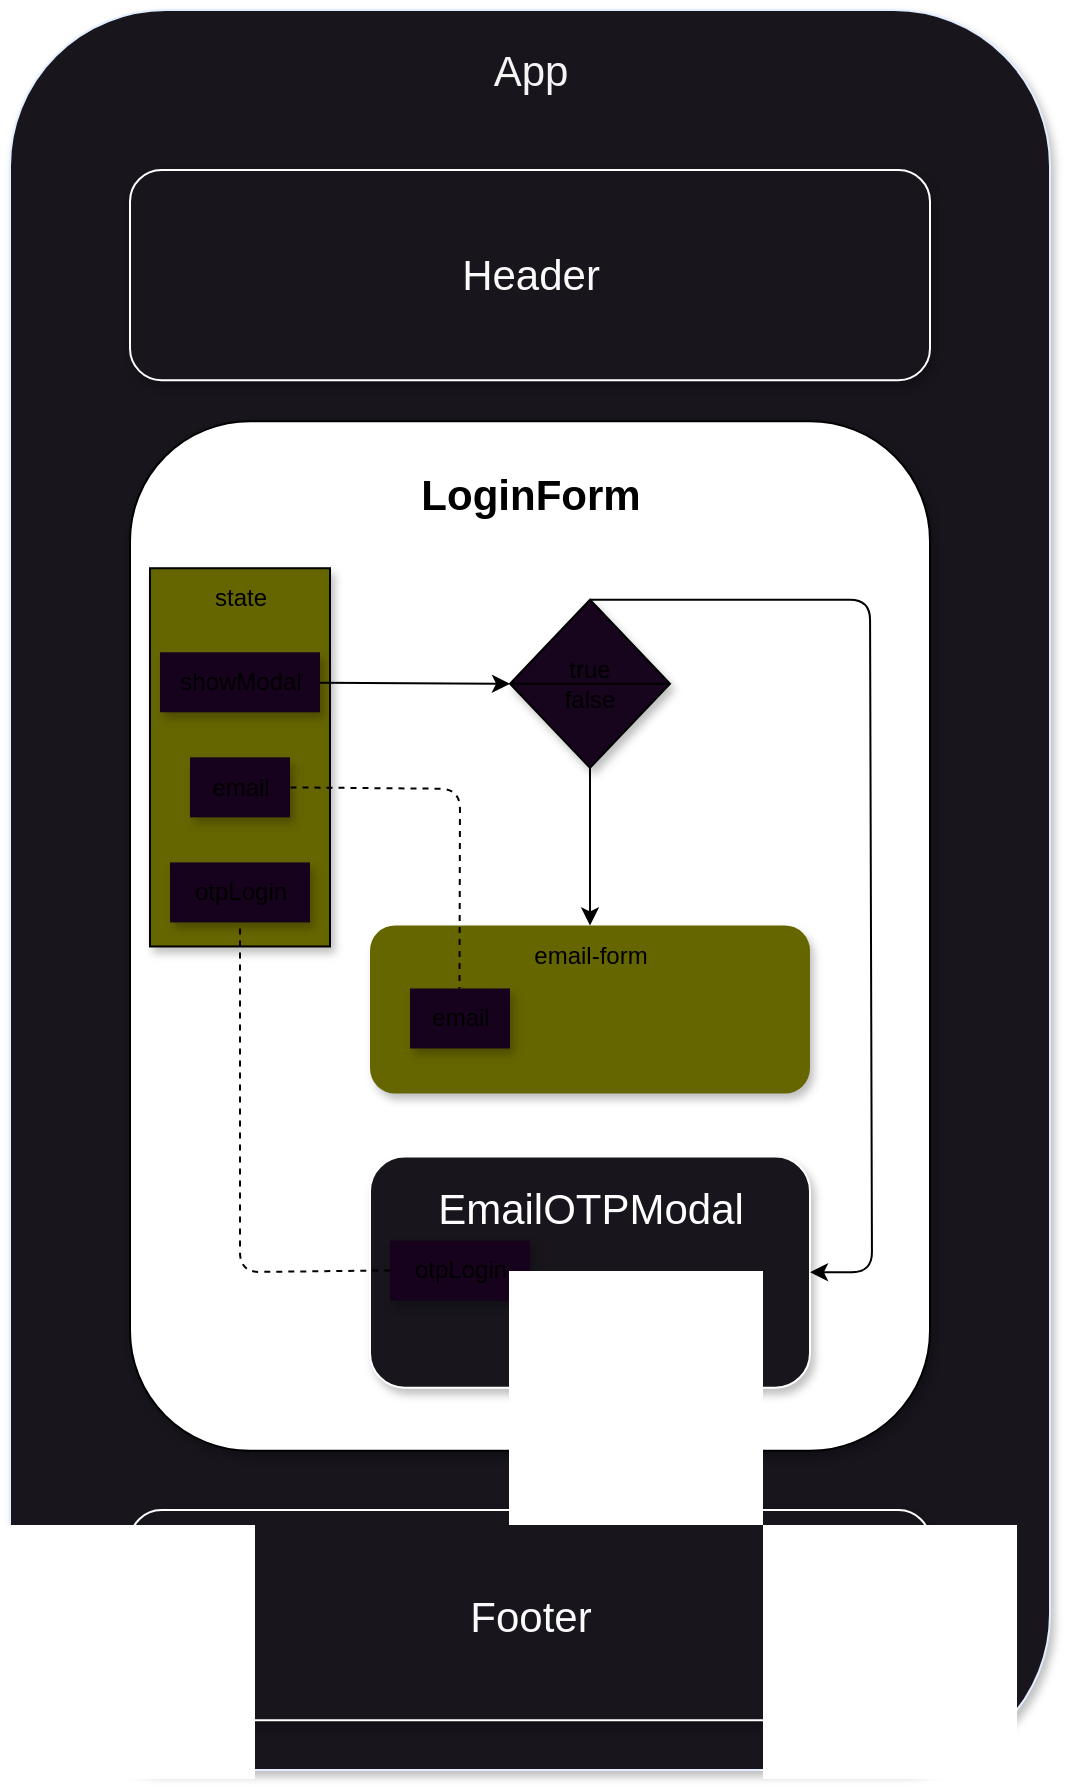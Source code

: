 <mxfile>
    <diagram id="89tZDIfjYZVsItWmEL5v" name="Page-1">
        <mxGraphModel dx="921" dy="497" grid="1" gridSize="10" guides="1" tooltips="1" connect="1" arrows="1" fold="1" page="1" pageScale="1" pageWidth="850" pageHeight="1100" math="0" shadow="0">
            <root>
                <mxCell id="0"/>
                <mxCell id="1" parent="0"/>
                <mxCell id="78" value="" style="group" parent="1" vertex="1" connectable="0">
                    <mxGeometry x="40" y="20" width="520" height="880" as="geometry"/>
                </mxCell>
                <mxCell id="68" value="" style="rounded=1;whiteSpace=wrap;html=1;shadow=1;glass=0;strokeColor=#E2EEFF;strokeWidth=1;fillColor=#18151d;" parent="78" vertex="1">
                    <mxGeometry width="520" height="880" as="geometry"/>
                </mxCell>
                <mxCell id="69" value="App" style="text;html=1;align=center;verticalAlign=middle;resizable=0;points=[];autosize=1;strokeColor=none;fillColor=none;fontColor=#F5F5F5;strokeWidth=1;spacing=2;fontSize=21;" parent="78" vertex="1">
                    <mxGeometry x="230" y="9.999" width="60" height="40" as="geometry"/>
                </mxCell>
                <mxCell id="75" value="" style="group" parent="78" vertex="1" connectable="0">
                    <mxGeometry x="60" y="749.998" width="400" height="105.063" as="geometry"/>
                </mxCell>
                <mxCell id="71" value="" style="rounded=1;whiteSpace=wrap;html=1;shadow=1;glass=0;strokeColor=#FFFFFF;strokeWidth=1;fontSize=21;fontColor=#000000;fillColor=#18151d;" parent="75" vertex="1">
                    <mxGeometry width="400" height="105.063" as="geometry"/>
                </mxCell>
                <mxCell id="73" value="Footer" style="text;html=1;align=center;verticalAlign=middle;resizable=0;points=[];autosize=1;strokeColor=none;fillColor=none;fontSize=21;fontColor=#FAFAFA;" parent="75" vertex="1">
                    <mxGeometry x="160" y="32.529" width="80" height="40" as="geometry"/>
                </mxCell>
                <mxCell id="77" value="" style="group;strokeColor=none;" parent="78" vertex="1" connectable="0">
                    <mxGeometry x="60" y="80.002" width="400" height="105.063" as="geometry"/>
                </mxCell>
                <mxCell id="72" value="" style="rounded=1;whiteSpace=wrap;html=1;shadow=1;glass=0;strokeColor=#FFFFFF;strokeWidth=1;fontSize=21;fontColor=#000000;fillColor=#18151d;" parent="77" vertex="1">
                    <mxGeometry width="400" height="105.063" as="geometry"/>
                </mxCell>
                <mxCell id="74" value="Header" style="text;html=1;align=center;verticalAlign=middle;resizable=0;points=[];autosize=1;strokeColor=none;fillColor=none;fontSize=21;fontColor=#FAFAFA;" parent="77" vertex="1">
                    <mxGeometry x="155" y="31.519" width="90" height="40" as="geometry"/>
                </mxCell>
                <mxCell id="2" value="" style="rounded=1;whiteSpace=wrap;html=1;container=0;shadow=1;" parent="78" vertex="1">
                    <mxGeometry x="60" y="205.571" width="400" height="514.81" as="geometry"/>
                </mxCell>
                <mxCell id="57" value="" style="rounded=0;whiteSpace=wrap;html=1;shadow=1;strokeColor=#000000;fillColor=#666600;" parent="78" vertex="1">
                    <mxGeometry x="70" y="279.116" width="90" height="189.114" as="geometry"/>
                </mxCell>
                <mxCell id="3" value="&lt;b style=&quot;font-size: 21px;&quot;&gt;LoginForm&lt;/b&gt;" style="text;html=1;align=center;verticalAlign=middle;resizable=0;points=[];autosize=1;strokeColor=none;fillColor=none;fontSize=21;" parent="78" vertex="1">
                    <mxGeometry x="195" y="221.584" width="130" height="40" as="geometry"/>
                </mxCell>
                <mxCell id="12" value="otpLogin" style="text;html=1;align=center;verticalAlign=middle;resizable=0;points=[];autosize=1;strokeColor=none;fillColor=#16021D;container=0;shadow=1;" parent="78" vertex="1">
                    <mxGeometry x="80" y="426.204" width="70" height="30" as="geometry"/>
                </mxCell>
                <mxCell id="11" value="showModal" style="text;html=1;align=center;verticalAlign=middle;resizable=0;points=[];autosize=1;strokeColor=none;fillColor=#16021D;container=0;shadow=1;" parent="78" vertex="1">
                    <mxGeometry x="75" y="321.141" width="80" height="30" as="geometry"/>
                </mxCell>
                <mxCell id="10" value="email" style="text;html=1;align=center;verticalAlign=middle;resizable=0;points=[];autosize=1;strokeColor=none;fillColor=#16021D;shadow=1;container=0;" parent="78" vertex="1">
                    <mxGeometry x="90" y="373.673" width="50" height="30" as="geometry"/>
                </mxCell>
                <mxCell id="19" value="" style="rounded=1;whiteSpace=wrap;html=1;shadow=1;fillColor=#666600;container=0;dashed=1;strokeColor=none;" parent="78" vertex="1">
                    <mxGeometry x="180" y="457.723" width="220" height="84.051" as="geometry"/>
                </mxCell>
                <mxCell id="21" value="email" style="text;html=1;align=center;verticalAlign=middle;resizable=0;points=[];autosize=1;strokeColor=none;fillColor=#16021D;shadow=1;container=0;" parent="78" vertex="1">
                    <mxGeometry x="200" y="489.242" width="50" height="30" as="geometry"/>
                </mxCell>
                <mxCell id="20" value="email-form" style="text;html=1;align=center;verticalAlign=middle;resizable=0;points=[];autosize=1;strokeColor=none;fillColor=none;container=0;" parent="78" vertex="1">
                    <mxGeometry x="250" y="457.723" width="80" height="30" as="geometry"/>
                </mxCell>
                <mxCell id="50" value="" style="edgeStyle=none;html=1;" parent="78" source="47" target="20" edge="1">
                    <mxGeometry relative="1" as="geometry"/>
                </mxCell>
                <mxCell id="47" value="true&lt;br&gt;false" style="shape=sortShape;perimeter=rhombusPerimeter;whiteSpace=wrap;html=1;shadow=1;fillColor=#16051d;" parent="78" vertex="1">
                    <mxGeometry x="250" y="294.875" width="80" height="84.051" as="geometry"/>
                </mxCell>
                <mxCell id="48" style="edgeStyle=none;html=1;entryX=0;entryY=0.5;entryDx=0;entryDy=0;" parent="78" source="11" target="47" edge="1">
                    <mxGeometry relative="1" as="geometry"/>
                </mxCell>
                <mxCell id="42" value="" style="endArrow=none;dashed=1;html=1;exitX=1.005;exitY=0.501;exitDx=0;exitDy=0;exitPerimeter=0;entryX=0.495;entryY=-0.001;entryDx=0;entryDy=0;entryPerimeter=0;" parent="78" source="10" target="21" edge="1">
                    <mxGeometry width="50" height="50" relative="1" as="geometry">
                        <mxPoint x="160" y="405.192" as="sourcePoint"/>
                        <mxPoint x="225" y="489.242" as="targetPoint"/>
                        <Array as="points">
                            <mxPoint x="225" y="389.432"/>
                        </Array>
                    </mxGeometry>
                </mxCell>
                <mxCell id="58" value="state" style="text;html=1;align=center;verticalAlign=middle;resizable=0;points=[];autosize=1;strokeColor=none;fillColor=none;fontColor=#000000;" parent="78" vertex="1">
                    <mxGeometry x="90" y="279.116" width="50" height="30" as="geometry"/>
                </mxCell>
                <mxCell id="62" value="" style="rounded=1;whiteSpace=wrap;html=1;shadow=1;glass=0;strokeColor=#FFFFFF;strokeWidth=1;fillColor=#18151d;" parent="78" vertex="1">
                    <mxGeometry x="180" y="573.293" width="220" height="115.57" as="geometry"/>
                </mxCell>
                <mxCell id="51" style="edgeStyle=none;html=1;exitX=0.5;exitY=0;exitDx=0;exitDy=0;entryX=1;entryY=0.5;entryDx=0;entryDy=0;" parent="78" source="47" target="62" edge="1">
                    <mxGeometry relative="1" as="geometry">
                        <mxPoint x="400" y="665.223" as="targetPoint"/>
                        <Array as="points">
                            <mxPoint x="430" y="294.875"/>
                            <mxPoint x="431" y="631.078"/>
                        </Array>
                    </mxGeometry>
                </mxCell>
                <mxCell id="63" value="&lt;font style=&quot;font-size: 21px;&quot;&gt;EmailOTPModal&lt;/font&gt;" style="text;html=1;align=center;verticalAlign=middle;resizable=0;points=[];autosize=1;strokeColor=none;fillColor=none;fontColor=#FFFFFF;" parent="78" vertex="1">
                    <mxGeometry x="200" y="578.799" width="180" height="40" as="geometry"/>
                </mxCell>
                <mxCell id="64" value="otpLogin" style="text;html=1;align=center;verticalAlign=middle;resizable=0;points=[];autosize=1;strokeColor=none;fillColor=#16021D;container=0;shadow=1;" parent="78" vertex="1">
                    <mxGeometry x="190" y="615.318" width="70" height="30" as="geometry"/>
                </mxCell>
                <mxCell id="66" value="" style="endArrow=none;dashed=1;html=1;fontColor=#E8E8E8;entryX=0.5;entryY=0.997;entryDx=0;entryDy=0;entryPerimeter=0;exitX=0.002;exitY=0.496;exitDx=0;exitDy=0;exitPerimeter=0;" parent="78" source="64" target="12" edge="1">
                    <mxGeometry width="50" height="50" relative="1" as="geometry">
                        <mxPoint x="80" y="583.799" as="sourcePoint"/>
                        <mxPoint x="130" y="531.267" as="targetPoint"/>
                        <Array as="points">
                            <mxPoint x="115" y="631.078"/>
                        </Array>
                    </mxGeometry>
                </mxCell>
            </root>
        </mxGraphModel>
    </diagram>
</mxfile>